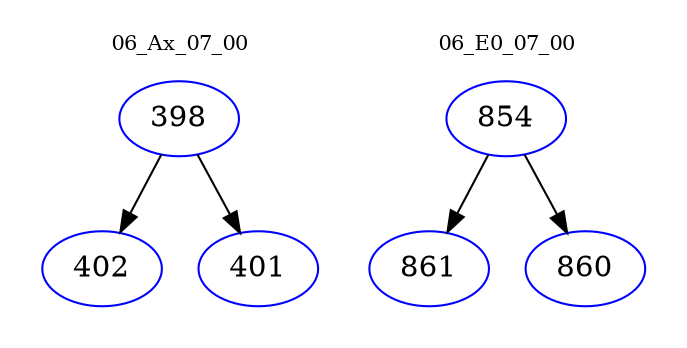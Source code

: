 digraph{
subgraph cluster_0 {
color = white
label = "06_Ax_07_00";
fontsize=10;
T0_398 [label="398", color="blue"]
T0_398 -> T0_402 [color="black"]
T0_402 [label="402", color="blue"]
T0_398 -> T0_401 [color="black"]
T0_401 [label="401", color="blue"]
}
subgraph cluster_1 {
color = white
label = "06_E0_07_00";
fontsize=10;
T1_854 [label="854", color="blue"]
T1_854 -> T1_861 [color="black"]
T1_861 [label="861", color="blue"]
T1_854 -> T1_860 [color="black"]
T1_860 [label="860", color="blue"]
}
}

